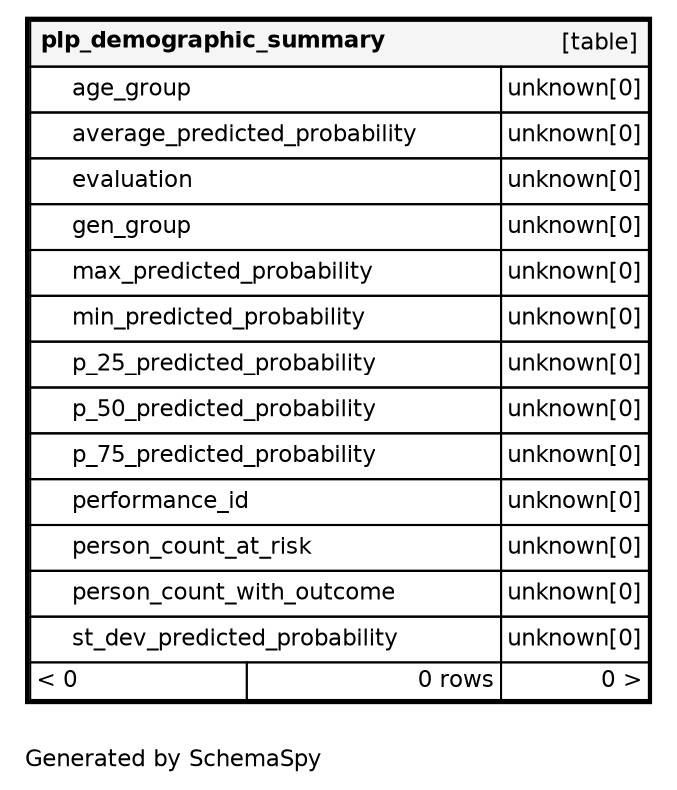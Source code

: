 digraph "oneDegreeRelationshipsDiagram" {
  graph [    rankdir="RL"    bgcolor="#ffffff"    label="\nGenerated by SchemaSpy"    labeljust="l"    nodesep="0.18"    ranksep="0.46"    fontname="Helvetica"    fontsize="11"    ration="compress"  ];  node [    fontname="Helvetica"    fontsize="11"    shape="plaintext"  ];  edge [    arrowsize="0.8"  ];
  "plp_demographic_summary" [
   label=<
    <TABLE BORDER="2" CELLBORDER="1" CELLSPACING="0" BGCOLOR="#ffffff">
      <TR><TD COLSPAN="4"  BGCOLOR="#f5f5f5"><TABLE BORDER="0" CELLSPACING="0"><TR><TD ALIGN="LEFT" FIXEDSIZE="TRUE" WIDTH="184" HEIGHT="16"><B>plp_demographic_summary</B></TD><TD ALIGN="RIGHT">[table]</TD></TR></TABLE></TD></TR>
      <TR><TD PORT="age_group" COLSPAN="2" ALIGN="LEFT"><TABLE BORDER="0" CELLSPACING="0" ALIGN="LEFT"><TR ALIGN="LEFT"><TD ALIGN="LEFT" FIXEDSIZE="TRUE" WIDTH="15" HEIGHT="16"></TD><TD ALIGN="LEFT" FIXEDSIZE="TRUE" WIDTH="205" HEIGHT="16">age_group</TD></TR></TABLE></TD><TD PORT="age_group.type" ALIGN="LEFT">unknown[0]</TD></TR>
      <TR><TD PORT="average_predicted_probability" COLSPAN="2" ALIGN="LEFT"><TABLE BORDER="0" CELLSPACING="0" ALIGN="LEFT"><TR ALIGN="LEFT"><TD ALIGN="LEFT" FIXEDSIZE="TRUE" WIDTH="15" HEIGHT="16"></TD><TD ALIGN="LEFT" FIXEDSIZE="TRUE" WIDTH="205" HEIGHT="16">average_predicted_probability</TD></TR></TABLE></TD><TD PORT="average_predicted_probability.type" ALIGN="LEFT">unknown[0]</TD></TR>
      <TR><TD PORT="evaluation" COLSPAN="2" ALIGN="LEFT"><TABLE BORDER="0" CELLSPACING="0" ALIGN="LEFT"><TR ALIGN="LEFT"><TD ALIGN="LEFT" FIXEDSIZE="TRUE" WIDTH="15" HEIGHT="16"></TD><TD ALIGN="LEFT" FIXEDSIZE="TRUE" WIDTH="205" HEIGHT="16">evaluation</TD></TR></TABLE></TD><TD PORT="evaluation.type" ALIGN="LEFT">unknown[0]</TD></TR>
      <TR><TD PORT="gen_group" COLSPAN="2" ALIGN="LEFT"><TABLE BORDER="0" CELLSPACING="0" ALIGN="LEFT"><TR ALIGN="LEFT"><TD ALIGN="LEFT" FIXEDSIZE="TRUE" WIDTH="15" HEIGHT="16"></TD><TD ALIGN="LEFT" FIXEDSIZE="TRUE" WIDTH="205" HEIGHT="16">gen_group</TD></TR></TABLE></TD><TD PORT="gen_group.type" ALIGN="LEFT">unknown[0]</TD></TR>
      <TR><TD PORT="max_predicted_probability" COLSPAN="2" ALIGN="LEFT"><TABLE BORDER="0" CELLSPACING="0" ALIGN="LEFT"><TR ALIGN="LEFT"><TD ALIGN="LEFT" FIXEDSIZE="TRUE" WIDTH="15" HEIGHT="16"></TD><TD ALIGN="LEFT" FIXEDSIZE="TRUE" WIDTH="205" HEIGHT="16">max_predicted_probability</TD></TR></TABLE></TD><TD PORT="max_predicted_probability.type" ALIGN="LEFT">unknown[0]</TD></TR>
      <TR><TD PORT="min_predicted_probability" COLSPAN="2" ALIGN="LEFT"><TABLE BORDER="0" CELLSPACING="0" ALIGN="LEFT"><TR ALIGN="LEFT"><TD ALIGN="LEFT" FIXEDSIZE="TRUE" WIDTH="15" HEIGHT="16"></TD><TD ALIGN="LEFT" FIXEDSIZE="TRUE" WIDTH="205" HEIGHT="16">min_predicted_probability</TD></TR></TABLE></TD><TD PORT="min_predicted_probability.type" ALIGN="LEFT">unknown[0]</TD></TR>
      <TR><TD PORT="p_25_predicted_probability" COLSPAN="2" ALIGN="LEFT"><TABLE BORDER="0" CELLSPACING="0" ALIGN="LEFT"><TR ALIGN="LEFT"><TD ALIGN="LEFT" FIXEDSIZE="TRUE" WIDTH="15" HEIGHT="16"></TD><TD ALIGN="LEFT" FIXEDSIZE="TRUE" WIDTH="205" HEIGHT="16">p_25_predicted_probability</TD></TR></TABLE></TD><TD PORT="p_25_predicted_probability.type" ALIGN="LEFT">unknown[0]</TD></TR>
      <TR><TD PORT="p_50_predicted_probability" COLSPAN="2" ALIGN="LEFT"><TABLE BORDER="0" CELLSPACING="0" ALIGN="LEFT"><TR ALIGN="LEFT"><TD ALIGN="LEFT" FIXEDSIZE="TRUE" WIDTH="15" HEIGHT="16"></TD><TD ALIGN="LEFT" FIXEDSIZE="TRUE" WIDTH="205" HEIGHT="16">p_50_predicted_probability</TD></TR></TABLE></TD><TD PORT="p_50_predicted_probability.type" ALIGN="LEFT">unknown[0]</TD></TR>
      <TR><TD PORT="p_75_predicted_probability" COLSPAN="2" ALIGN="LEFT"><TABLE BORDER="0" CELLSPACING="0" ALIGN="LEFT"><TR ALIGN="LEFT"><TD ALIGN="LEFT" FIXEDSIZE="TRUE" WIDTH="15" HEIGHT="16"></TD><TD ALIGN="LEFT" FIXEDSIZE="TRUE" WIDTH="205" HEIGHT="16">p_75_predicted_probability</TD></TR></TABLE></TD><TD PORT="p_75_predicted_probability.type" ALIGN="LEFT">unknown[0]</TD></TR>
      <TR><TD PORT="performance_id" COLSPAN="2" ALIGN="LEFT"><TABLE BORDER="0" CELLSPACING="0" ALIGN="LEFT"><TR ALIGN="LEFT"><TD ALIGN="LEFT" FIXEDSIZE="TRUE" WIDTH="15" HEIGHT="16"></TD><TD ALIGN="LEFT" FIXEDSIZE="TRUE" WIDTH="205" HEIGHT="16">performance_id</TD></TR></TABLE></TD><TD PORT="performance_id.type" ALIGN="LEFT">unknown[0]</TD></TR>
      <TR><TD PORT="person_count_at_risk" COLSPAN="2" ALIGN="LEFT"><TABLE BORDER="0" CELLSPACING="0" ALIGN="LEFT"><TR ALIGN="LEFT"><TD ALIGN="LEFT" FIXEDSIZE="TRUE" WIDTH="15" HEIGHT="16"></TD><TD ALIGN="LEFT" FIXEDSIZE="TRUE" WIDTH="205" HEIGHT="16">person_count_at_risk</TD></TR></TABLE></TD><TD PORT="person_count_at_risk.type" ALIGN="LEFT">unknown[0]</TD></TR>
      <TR><TD PORT="person_count_with_outcome" COLSPAN="2" ALIGN="LEFT"><TABLE BORDER="0" CELLSPACING="0" ALIGN="LEFT"><TR ALIGN="LEFT"><TD ALIGN="LEFT" FIXEDSIZE="TRUE" WIDTH="15" HEIGHT="16"></TD><TD ALIGN="LEFT" FIXEDSIZE="TRUE" WIDTH="205" HEIGHT="16">person_count_with_outcome</TD></TR></TABLE></TD><TD PORT="person_count_with_outcome.type" ALIGN="LEFT">unknown[0]</TD></TR>
      <TR><TD PORT="st_dev_predicted_probability" COLSPAN="2" ALIGN="LEFT"><TABLE BORDER="0" CELLSPACING="0" ALIGN="LEFT"><TR ALIGN="LEFT"><TD ALIGN="LEFT" FIXEDSIZE="TRUE" WIDTH="15" HEIGHT="16"></TD><TD ALIGN="LEFT" FIXEDSIZE="TRUE" WIDTH="205" HEIGHT="16">st_dev_predicted_probability</TD></TR></TABLE></TD><TD PORT="st_dev_predicted_probability.type" ALIGN="LEFT">unknown[0]</TD></TR>
      <TR><TD ALIGN="LEFT" BGCOLOR="#ffffff">&lt; 0</TD><TD ALIGN="RIGHT" BGCOLOR="#ffffff">0 rows</TD><TD ALIGN="RIGHT" BGCOLOR="#ffffff">0 &gt;</TD></TR>
    </TABLE>>
    URL="../../tables/plp_demographic_summary.html"
    target="_top"
    tooltip="plp_demographic_summary"
  ];
}
